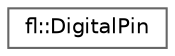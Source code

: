 digraph "Graphical Class Hierarchy"
{
 // LATEX_PDF_SIZE
  bgcolor="transparent";
  edge [fontname=Helvetica,fontsize=10,labelfontname=Helvetica,labelfontsize=10];
  node [fontname=Helvetica,fontsize=10,shape=box,height=0.2,width=0.4];
  rankdir="LR";
  Node0 [id="Node000000",label="fl::DigitalPin",height=0.2,width=0.4,color="grey40", fillcolor="white", style="filled",URL="$d0/d32/classfl_1_1_digital_pin.html",tooltip=" "];
}
